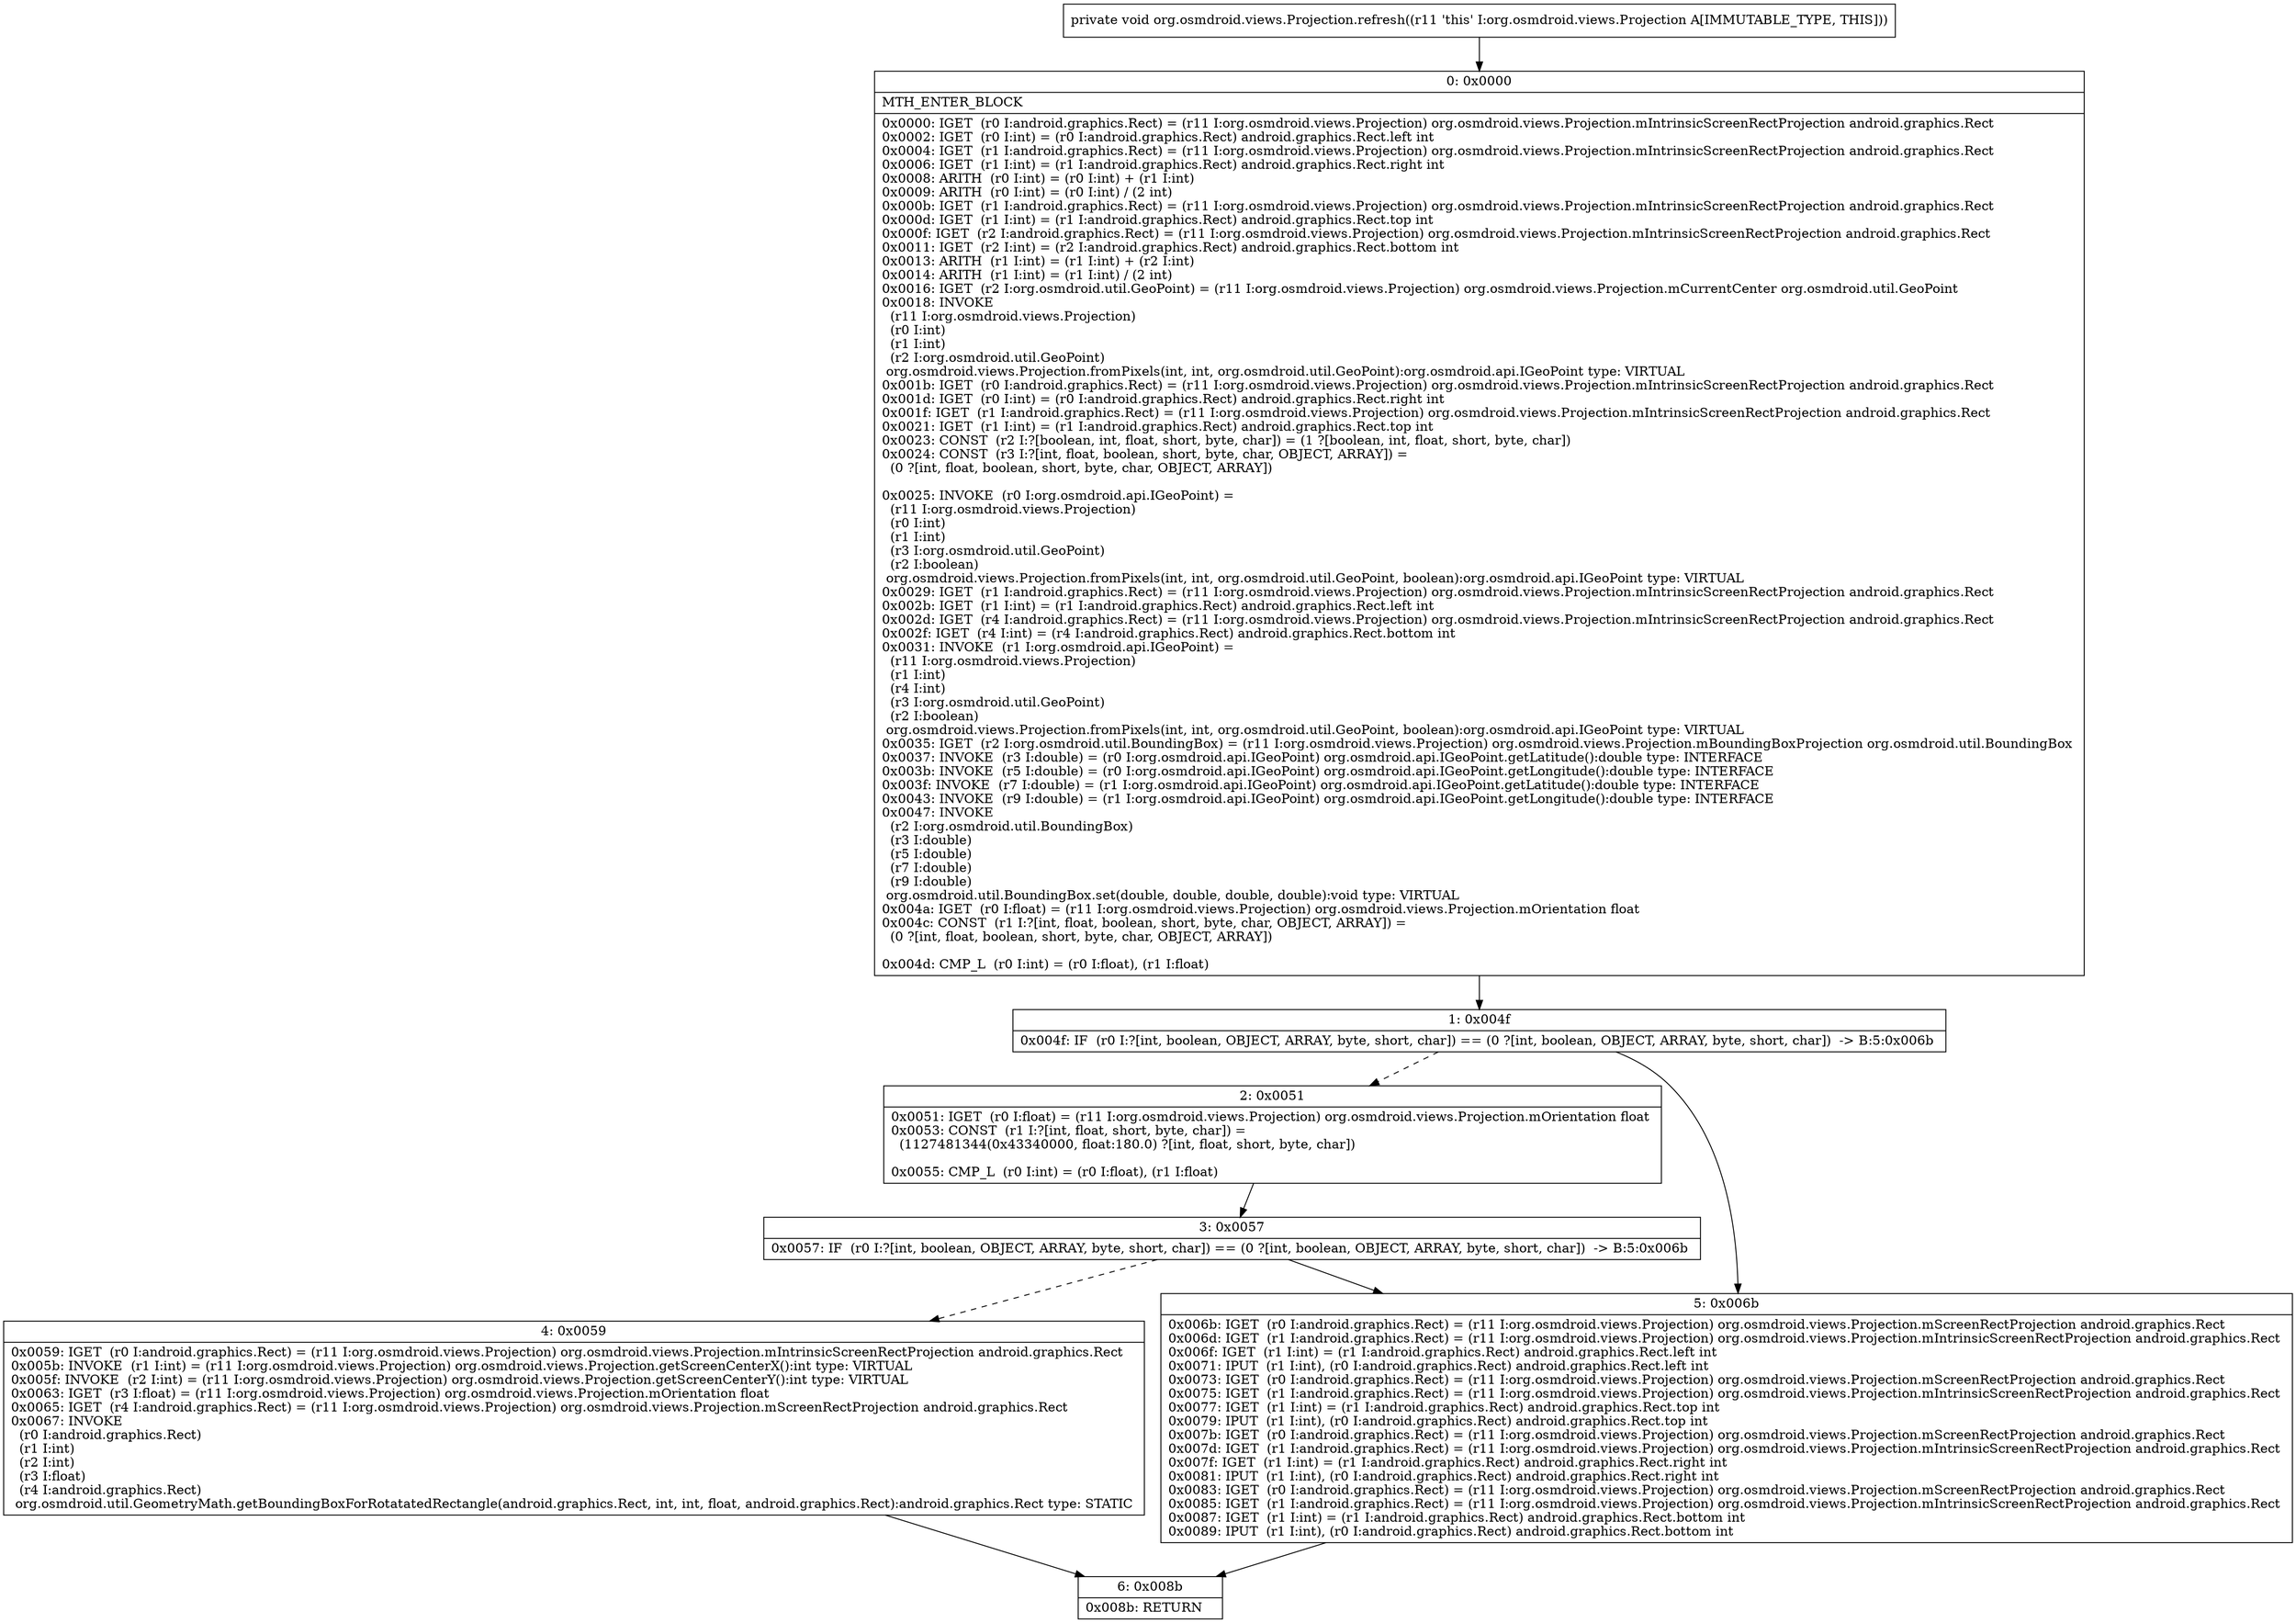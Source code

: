 digraph "CFG fororg.osmdroid.views.Projection.refresh()V" {
Node_0 [shape=record,label="{0\:\ 0x0000|MTH_ENTER_BLOCK\l|0x0000: IGET  (r0 I:android.graphics.Rect) = (r11 I:org.osmdroid.views.Projection) org.osmdroid.views.Projection.mIntrinsicScreenRectProjection android.graphics.Rect \l0x0002: IGET  (r0 I:int) = (r0 I:android.graphics.Rect) android.graphics.Rect.left int \l0x0004: IGET  (r1 I:android.graphics.Rect) = (r11 I:org.osmdroid.views.Projection) org.osmdroid.views.Projection.mIntrinsicScreenRectProjection android.graphics.Rect \l0x0006: IGET  (r1 I:int) = (r1 I:android.graphics.Rect) android.graphics.Rect.right int \l0x0008: ARITH  (r0 I:int) = (r0 I:int) + (r1 I:int) \l0x0009: ARITH  (r0 I:int) = (r0 I:int) \/ (2 int) \l0x000b: IGET  (r1 I:android.graphics.Rect) = (r11 I:org.osmdroid.views.Projection) org.osmdroid.views.Projection.mIntrinsicScreenRectProjection android.graphics.Rect \l0x000d: IGET  (r1 I:int) = (r1 I:android.graphics.Rect) android.graphics.Rect.top int \l0x000f: IGET  (r2 I:android.graphics.Rect) = (r11 I:org.osmdroid.views.Projection) org.osmdroid.views.Projection.mIntrinsicScreenRectProjection android.graphics.Rect \l0x0011: IGET  (r2 I:int) = (r2 I:android.graphics.Rect) android.graphics.Rect.bottom int \l0x0013: ARITH  (r1 I:int) = (r1 I:int) + (r2 I:int) \l0x0014: ARITH  (r1 I:int) = (r1 I:int) \/ (2 int) \l0x0016: IGET  (r2 I:org.osmdroid.util.GeoPoint) = (r11 I:org.osmdroid.views.Projection) org.osmdroid.views.Projection.mCurrentCenter org.osmdroid.util.GeoPoint \l0x0018: INVOKE  \l  (r11 I:org.osmdroid.views.Projection)\l  (r0 I:int)\l  (r1 I:int)\l  (r2 I:org.osmdroid.util.GeoPoint)\l org.osmdroid.views.Projection.fromPixels(int, int, org.osmdroid.util.GeoPoint):org.osmdroid.api.IGeoPoint type: VIRTUAL \l0x001b: IGET  (r0 I:android.graphics.Rect) = (r11 I:org.osmdroid.views.Projection) org.osmdroid.views.Projection.mIntrinsicScreenRectProjection android.graphics.Rect \l0x001d: IGET  (r0 I:int) = (r0 I:android.graphics.Rect) android.graphics.Rect.right int \l0x001f: IGET  (r1 I:android.graphics.Rect) = (r11 I:org.osmdroid.views.Projection) org.osmdroid.views.Projection.mIntrinsicScreenRectProjection android.graphics.Rect \l0x0021: IGET  (r1 I:int) = (r1 I:android.graphics.Rect) android.graphics.Rect.top int \l0x0023: CONST  (r2 I:?[boolean, int, float, short, byte, char]) = (1 ?[boolean, int, float, short, byte, char]) \l0x0024: CONST  (r3 I:?[int, float, boolean, short, byte, char, OBJECT, ARRAY]) = \l  (0 ?[int, float, boolean, short, byte, char, OBJECT, ARRAY])\l \l0x0025: INVOKE  (r0 I:org.osmdroid.api.IGeoPoint) = \l  (r11 I:org.osmdroid.views.Projection)\l  (r0 I:int)\l  (r1 I:int)\l  (r3 I:org.osmdroid.util.GeoPoint)\l  (r2 I:boolean)\l org.osmdroid.views.Projection.fromPixels(int, int, org.osmdroid.util.GeoPoint, boolean):org.osmdroid.api.IGeoPoint type: VIRTUAL \l0x0029: IGET  (r1 I:android.graphics.Rect) = (r11 I:org.osmdroid.views.Projection) org.osmdroid.views.Projection.mIntrinsicScreenRectProjection android.graphics.Rect \l0x002b: IGET  (r1 I:int) = (r1 I:android.graphics.Rect) android.graphics.Rect.left int \l0x002d: IGET  (r4 I:android.graphics.Rect) = (r11 I:org.osmdroid.views.Projection) org.osmdroid.views.Projection.mIntrinsicScreenRectProjection android.graphics.Rect \l0x002f: IGET  (r4 I:int) = (r4 I:android.graphics.Rect) android.graphics.Rect.bottom int \l0x0031: INVOKE  (r1 I:org.osmdroid.api.IGeoPoint) = \l  (r11 I:org.osmdroid.views.Projection)\l  (r1 I:int)\l  (r4 I:int)\l  (r3 I:org.osmdroid.util.GeoPoint)\l  (r2 I:boolean)\l org.osmdroid.views.Projection.fromPixels(int, int, org.osmdroid.util.GeoPoint, boolean):org.osmdroid.api.IGeoPoint type: VIRTUAL \l0x0035: IGET  (r2 I:org.osmdroid.util.BoundingBox) = (r11 I:org.osmdroid.views.Projection) org.osmdroid.views.Projection.mBoundingBoxProjection org.osmdroid.util.BoundingBox \l0x0037: INVOKE  (r3 I:double) = (r0 I:org.osmdroid.api.IGeoPoint) org.osmdroid.api.IGeoPoint.getLatitude():double type: INTERFACE \l0x003b: INVOKE  (r5 I:double) = (r0 I:org.osmdroid.api.IGeoPoint) org.osmdroid.api.IGeoPoint.getLongitude():double type: INTERFACE \l0x003f: INVOKE  (r7 I:double) = (r1 I:org.osmdroid.api.IGeoPoint) org.osmdroid.api.IGeoPoint.getLatitude():double type: INTERFACE \l0x0043: INVOKE  (r9 I:double) = (r1 I:org.osmdroid.api.IGeoPoint) org.osmdroid.api.IGeoPoint.getLongitude():double type: INTERFACE \l0x0047: INVOKE  \l  (r2 I:org.osmdroid.util.BoundingBox)\l  (r3 I:double)\l  (r5 I:double)\l  (r7 I:double)\l  (r9 I:double)\l org.osmdroid.util.BoundingBox.set(double, double, double, double):void type: VIRTUAL \l0x004a: IGET  (r0 I:float) = (r11 I:org.osmdroid.views.Projection) org.osmdroid.views.Projection.mOrientation float \l0x004c: CONST  (r1 I:?[int, float, boolean, short, byte, char, OBJECT, ARRAY]) = \l  (0 ?[int, float, boolean, short, byte, char, OBJECT, ARRAY])\l \l0x004d: CMP_L  (r0 I:int) = (r0 I:float), (r1 I:float) \l}"];
Node_1 [shape=record,label="{1\:\ 0x004f|0x004f: IF  (r0 I:?[int, boolean, OBJECT, ARRAY, byte, short, char]) == (0 ?[int, boolean, OBJECT, ARRAY, byte, short, char])  \-\> B:5:0x006b \l}"];
Node_2 [shape=record,label="{2\:\ 0x0051|0x0051: IGET  (r0 I:float) = (r11 I:org.osmdroid.views.Projection) org.osmdroid.views.Projection.mOrientation float \l0x0053: CONST  (r1 I:?[int, float, short, byte, char]) = \l  (1127481344(0x43340000, float:180.0) ?[int, float, short, byte, char])\l \l0x0055: CMP_L  (r0 I:int) = (r0 I:float), (r1 I:float) \l}"];
Node_3 [shape=record,label="{3\:\ 0x0057|0x0057: IF  (r0 I:?[int, boolean, OBJECT, ARRAY, byte, short, char]) == (0 ?[int, boolean, OBJECT, ARRAY, byte, short, char])  \-\> B:5:0x006b \l}"];
Node_4 [shape=record,label="{4\:\ 0x0059|0x0059: IGET  (r0 I:android.graphics.Rect) = (r11 I:org.osmdroid.views.Projection) org.osmdroid.views.Projection.mIntrinsicScreenRectProjection android.graphics.Rect \l0x005b: INVOKE  (r1 I:int) = (r11 I:org.osmdroid.views.Projection) org.osmdroid.views.Projection.getScreenCenterX():int type: VIRTUAL \l0x005f: INVOKE  (r2 I:int) = (r11 I:org.osmdroid.views.Projection) org.osmdroid.views.Projection.getScreenCenterY():int type: VIRTUAL \l0x0063: IGET  (r3 I:float) = (r11 I:org.osmdroid.views.Projection) org.osmdroid.views.Projection.mOrientation float \l0x0065: IGET  (r4 I:android.graphics.Rect) = (r11 I:org.osmdroid.views.Projection) org.osmdroid.views.Projection.mScreenRectProjection android.graphics.Rect \l0x0067: INVOKE  \l  (r0 I:android.graphics.Rect)\l  (r1 I:int)\l  (r2 I:int)\l  (r3 I:float)\l  (r4 I:android.graphics.Rect)\l org.osmdroid.util.GeometryMath.getBoundingBoxForRotatatedRectangle(android.graphics.Rect, int, int, float, android.graphics.Rect):android.graphics.Rect type: STATIC \l}"];
Node_5 [shape=record,label="{5\:\ 0x006b|0x006b: IGET  (r0 I:android.graphics.Rect) = (r11 I:org.osmdroid.views.Projection) org.osmdroid.views.Projection.mScreenRectProjection android.graphics.Rect \l0x006d: IGET  (r1 I:android.graphics.Rect) = (r11 I:org.osmdroid.views.Projection) org.osmdroid.views.Projection.mIntrinsicScreenRectProjection android.graphics.Rect \l0x006f: IGET  (r1 I:int) = (r1 I:android.graphics.Rect) android.graphics.Rect.left int \l0x0071: IPUT  (r1 I:int), (r0 I:android.graphics.Rect) android.graphics.Rect.left int \l0x0073: IGET  (r0 I:android.graphics.Rect) = (r11 I:org.osmdroid.views.Projection) org.osmdroid.views.Projection.mScreenRectProjection android.graphics.Rect \l0x0075: IGET  (r1 I:android.graphics.Rect) = (r11 I:org.osmdroid.views.Projection) org.osmdroid.views.Projection.mIntrinsicScreenRectProjection android.graphics.Rect \l0x0077: IGET  (r1 I:int) = (r1 I:android.graphics.Rect) android.graphics.Rect.top int \l0x0079: IPUT  (r1 I:int), (r0 I:android.graphics.Rect) android.graphics.Rect.top int \l0x007b: IGET  (r0 I:android.graphics.Rect) = (r11 I:org.osmdroid.views.Projection) org.osmdroid.views.Projection.mScreenRectProjection android.graphics.Rect \l0x007d: IGET  (r1 I:android.graphics.Rect) = (r11 I:org.osmdroid.views.Projection) org.osmdroid.views.Projection.mIntrinsicScreenRectProjection android.graphics.Rect \l0x007f: IGET  (r1 I:int) = (r1 I:android.graphics.Rect) android.graphics.Rect.right int \l0x0081: IPUT  (r1 I:int), (r0 I:android.graphics.Rect) android.graphics.Rect.right int \l0x0083: IGET  (r0 I:android.graphics.Rect) = (r11 I:org.osmdroid.views.Projection) org.osmdroid.views.Projection.mScreenRectProjection android.graphics.Rect \l0x0085: IGET  (r1 I:android.graphics.Rect) = (r11 I:org.osmdroid.views.Projection) org.osmdroid.views.Projection.mIntrinsicScreenRectProjection android.graphics.Rect \l0x0087: IGET  (r1 I:int) = (r1 I:android.graphics.Rect) android.graphics.Rect.bottom int \l0x0089: IPUT  (r1 I:int), (r0 I:android.graphics.Rect) android.graphics.Rect.bottom int \l}"];
Node_6 [shape=record,label="{6\:\ 0x008b|0x008b: RETURN   \l}"];
MethodNode[shape=record,label="{private void org.osmdroid.views.Projection.refresh((r11 'this' I:org.osmdroid.views.Projection A[IMMUTABLE_TYPE, THIS])) }"];
MethodNode -> Node_0;
Node_0 -> Node_1;
Node_1 -> Node_2[style=dashed];
Node_1 -> Node_5;
Node_2 -> Node_3;
Node_3 -> Node_4[style=dashed];
Node_3 -> Node_5;
Node_4 -> Node_6;
Node_5 -> Node_6;
}

